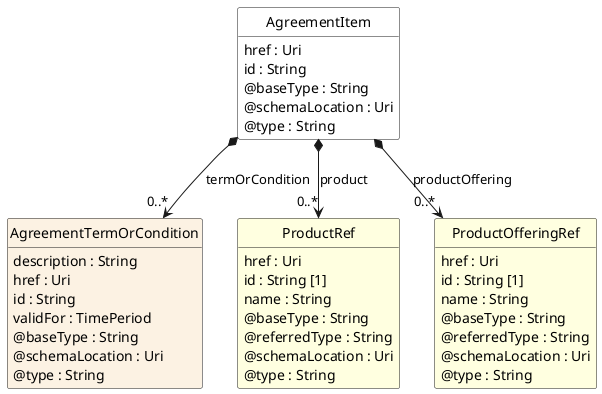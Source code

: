 @startuml
hide circle
hide methods
hide stereotype
show <<Enumeration>> stereotype
skinparam class {
   BackgroundColor<<Enumeration>> #E6F5F7
   BackgroundColor<<Ref>> #FFFFE0
   BackgroundColor<<Pivot>> #FFFFFFF
   BackgroundColor<<SimpleType>> #E2F0DA
   BackgroundColor #FCF2E3
}

class AgreementItem <<Pivot>> {
    href : Uri
    id : String
    @baseType : String
    @schemaLocation : Uri
    @type : String
}

class AgreementTermOrCondition  {
    description : String
    href : Uri
    id : String
    validFor : TimePeriod
    @baseType : String
    @schemaLocation : Uri
    @type : String
}

class ProductRef  <<Ref>> {
    href : Uri
    id : String [1]
    name : String
    @baseType : String
    @referredType : String
    @schemaLocation : Uri
    @type : String
}

class ProductOfferingRef  <<Ref>> {
    href : Uri
    id : String [1]
    name : String
    @baseType : String
    @referredType : String
    @schemaLocation : Uri
    @type : String
}

AgreementItem *-->  "0..*" ProductOfferingRef : productOffering

AgreementItem *-->  "0..*" AgreementTermOrCondition : termOrCondition

AgreementItem *-->  "0..*" ProductRef : product

@enduml